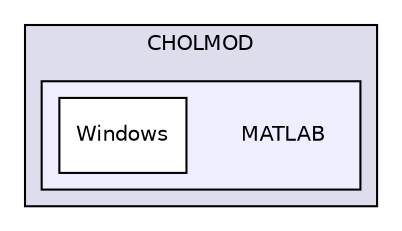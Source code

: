 digraph "libs/SuiteSparse/CHOLMOD/MATLAB" {
  compound=true
  node [ fontsize="10", fontname="Helvetica"];
  edge [ labelfontsize="10", labelfontname="Helvetica"];
  subgraph clusterdir_1715615f3f6e7394862de293d3809de9 {
    graph [ bgcolor="#ddddee", pencolor="black", label="CHOLMOD" fontname="Helvetica", fontsize="10", URL="dir_1715615f3f6e7394862de293d3809de9.html"]
  subgraph clusterdir_15c1f16aa93dadb33dd276351645b560 {
    graph [ bgcolor="#eeeeff", pencolor="black", label="" URL="dir_15c1f16aa93dadb33dd276351645b560.html"];
    dir_15c1f16aa93dadb33dd276351645b560 [shape=plaintext label="MATLAB"];
    dir_2ffd38ba9ac447ef4bb412bceba1bc5c [shape=box label="Windows" color="black" fillcolor="white" style="filled" URL="dir_2ffd38ba9ac447ef4bb412bceba1bc5c.html"];
  }
  }
}
